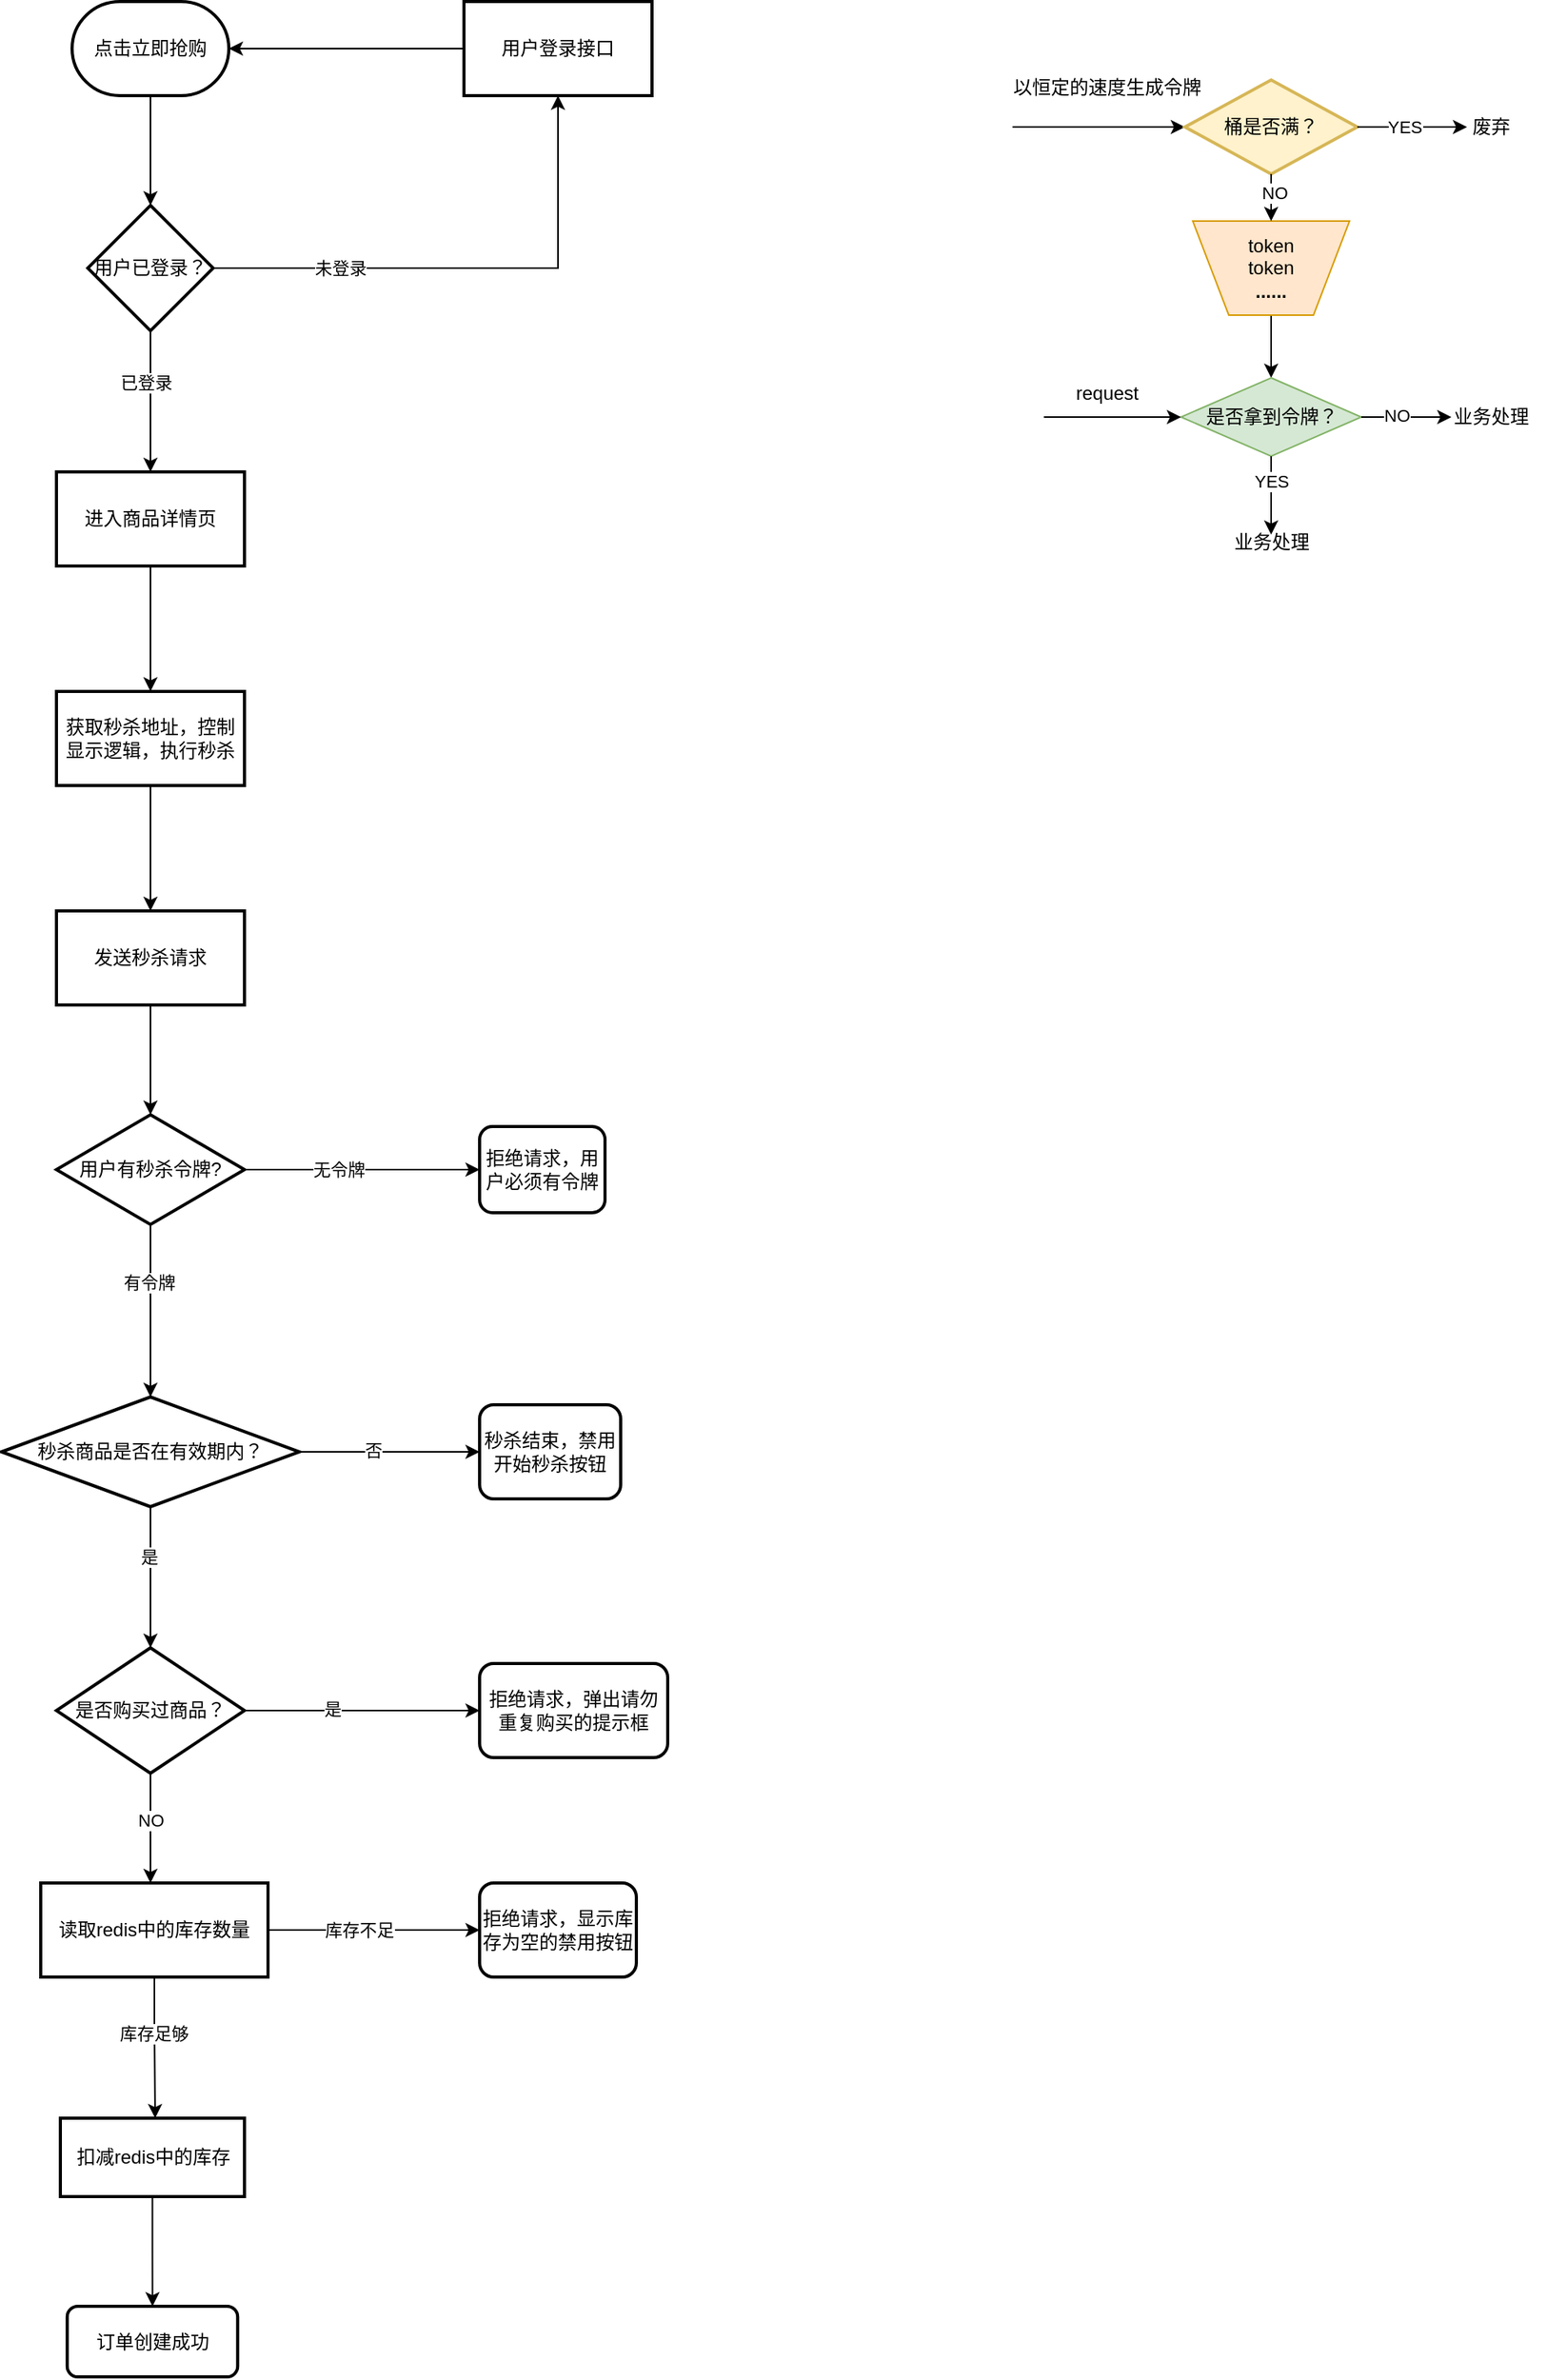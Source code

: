 <mxfile version="20.8.1" type="github">
  <diagram id="SfYL227m2gQ5KlGTOzU7" name="第 1 页">
    <mxGraphModel dx="1434" dy="830" grid="1" gridSize="10" guides="1" tooltips="1" connect="1" arrows="1" fold="1" page="1" pageScale="1" pageWidth="3300" pageHeight="4681" math="0" shadow="0">
      <root>
        <mxCell id="0" />
        <mxCell id="1" parent="0" />
        <mxCell id="JAwFecL3JbLE5yRRIegU-158" value="" style="edgeStyle=orthogonalEdgeStyle;rounded=0;orthogonalLoop=1;jettySize=auto;html=1;" parent="1" source="JAwFecL3JbLE5yRRIegU-1" target="JAwFecL3JbLE5yRRIegU-157" edge="1">
          <mxGeometry relative="1" as="geometry" />
        </mxCell>
        <mxCell id="JAwFecL3JbLE5yRRIegU-1" value="点击立即抢购" style="strokeWidth=2;html=1;shape=mxgraph.flowchart.terminator;whiteSpace=wrap;" parent="1" vertex="1">
          <mxGeometry x="460" y="40" width="100" height="60" as="geometry" />
        </mxCell>
        <mxCell id="JAwFecL3JbLE5yRRIegU-160" value="" style="edgeStyle=orthogonalEdgeStyle;rounded=0;orthogonalLoop=1;jettySize=auto;html=1;" parent="1" source="JAwFecL3JbLE5yRRIegU-157" target="JAwFecL3JbLE5yRRIegU-159" edge="1">
          <mxGeometry relative="1" as="geometry" />
        </mxCell>
        <mxCell id="JAwFecL3JbLE5yRRIegU-161" value="未登录" style="edgeLabel;html=1;align=center;verticalAlign=middle;resizable=0;points=[];" parent="JAwFecL3JbLE5yRRIegU-160" vertex="1" connectable="0">
          <mxGeometry x="-0.508" y="-2" relative="1" as="geometry">
            <mxPoint y="-2" as="offset" />
          </mxGeometry>
        </mxCell>
        <mxCell id="JAwFecL3JbLE5yRRIegU-166" value="" style="edgeStyle=orthogonalEdgeStyle;rounded=0;orthogonalLoop=1;jettySize=auto;html=1;" parent="1" source="JAwFecL3JbLE5yRRIegU-157" target="JAwFecL3JbLE5yRRIegU-165" edge="1">
          <mxGeometry relative="1" as="geometry" />
        </mxCell>
        <mxCell id="JAwFecL3JbLE5yRRIegU-167" value="已登录" style="edgeLabel;html=1;align=center;verticalAlign=middle;resizable=0;points=[];" parent="JAwFecL3JbLE5yRRIegU-166" vertex="1" connectable="0">
          <mxGeometry x="-0.267" y="-3" relative="1" as="geometry">
            <mxPoint as="offset" />
          </mxGeometry>
        </mxCell>
        <mxCell id="JAwFecL3JbLE5yRRIegU-157" value="用户已登录？" style="rhombus;whiteSpace=wrap;html=1;strokeWidth=2;" parent="1" vertex="1">
          <mxGeometry x="470" y="170" width="80" height="80" as="geometry" />
        </mxCell>
        <mxCell id="JAwFecL3JbLE5yRRIegU-159" value="用户登录接口" style="whiteSpace=wrap;html=1;strokeWidth=2;" parent="1" vertex="1">
          <mxGeometry x="710" y="40" width="120" height="60" as="geometry" />
        </mxCell>
        <mxCell id="JAwFecL3JbLE5yRRIegU-164" value="" style="endArrow=classic;html=1;rounded=0;exitX=0;exitY=0.5;exitDx=0;exitDy=0;entryX=1;entryY=0.5;entryDx=0;entryDy=0;entryPerimeter=0;" parent="1" source="JAwFecL3JbLE5yRRIegU-159" target="JAwFecL3JbLE5yRRIegU-1" edge="1">
          <mxGeometry width="50" height="50" relative="1" as="geometry">
            <mxPoint x="520" y="320" as="sourcePoint" />
            <mxPoint x="570" y="270" as="targetPoint" />
          </mxGeometry>
        </mxCell>
        <mxCell id="JAwFecL3JbLE5yRRIegU-170" value="" style="edgeStyle=orthogonalEdgeStyle;rounded=0;orthogonalLoop=1;jettySize=auto;html=1;" parent="1" source="JAwFecL3JbLE5yRRIegU-165" target="JAwFecL3JbLE5yRRIegU-169" edge="1">
          <mxGeometry relative="1" as="geometry" />
        </mxCell>
        <mxCell id="JAwFecL3JbLE5yRRIegU-165" value="进入商品详情页" style="whiteSpace=wrap;html=1;strokeWidth=2;" parent="1" vertex="1">
          <mxGeometry x="450" y="340" width="120" height="60" as="geometry" />
        </mxCell>
        <mxCell id="JAwFecL3JbLE5yRRIegU-172" value="" style="edgeStyle=orthogonalEdgeStyle;rounded=0;orthogonalLoop=1;jettySize=auto;html=1;" parent="1" source="JAwFecL3JbLE5yRRIegU-169" target="JAwFecL3JbLE5yRRIegU-171" edge="1">
          <mxGeometry relative="1" as="geometry" />
        </mxCell>
        <mxCell id="JAwFecL3JbLE5yRRIegU-169" value="获取秒杀地址，控制显示逻辑，执行秒杀" style="whiteSpace=wrap;html=1;strokeWidth=2;" parent="1" vertex="1">
          <mxGeometry x="450" y="480" width="120" height="60" as="geometry" />
        </mxCell>
        <mxCell id="JAwFecL3JbLE5yRRIegU-174" value="" style="edgeStyle=orthogonalEdgeStyle;rounded=0;orthogonalLoop=1;jettySize=auto;html=1;" parent="1" source="JAwFecL3JbLE5yRRIegU-171" target="JAwFecL3JbLE5yRRIegU-173" edge="1">
          <mxGeometry relative="1" as="geometry" />
        </mxCell>
        <mxCell id="JAwFecL3JbLE5yRRIegU-171" value="发送秒杀请求" style="whiteSpace=wrap;html=1;strokeWidth=2;" parent="1" vertex="1">
          <mxGeometry x="450" y="620" width="120" height="60" as="geometry" />
        </mxCell>
        <mxCell id="JAwFecL3JbLE5yRRIegU-176" value="" style="edgeStyle=orthogonalEdgeStyle;rounded=0;orthogonalLoop=1;jettySize=auto;html=1;" parent="1" source="JAwFecL3JbLE5yRRIegU-173" target="JAwFecL3JbLE5yRRIegU-175" edge="1">
          <mxGeometry relative="1" as="geometry" />
        </mxCell>
        <mxCell id="JAwFecL3JbLE5yRRIegU-177" value="无令牌" style="edgeLabel;html=1;align=center;verticalAlign=middle;resizable=0;points=[];" parent="JAwFecL3JbLE5yRRIegU-176" vertex="1" connectable="0">
          <mxGeometry x="-0.207" y="-3" relative="1" as="geometry">
            <mxPoint y="-3" as="offset" />
          </mxGeometry>
        </mxCell>
        <mxCell id="JAwFecL3JbLE5yRRIegU-179" value="" style="edgeStyle=orthogonalEdgeStyle;rounded=0;orthogonalLoop=1;jettySize=auto;html=1;" parent="1" source="JAwFecL3JbLE5yRRIegU-173" target="JAwFecL3JbLE5yRRIegU-178" edge="1">
          <mxGeometry relative="1" as="geometry">
            <Array as="points">
              <mxPoint x="510" y="850" />
              <mxPoint x="510" y="850" />
            </Array>
          </mxGeometry>
        </mxCell>
        <mxCell id="JAwFecL3JbLE5yRRIegU-180" value="有令牌" style="edgeLabel;html=1;align=center;verticalAlign=middle;resizable=0;points=[];" parent="JAwFecL3JbLE5yRRIegU-179" vertex="1" connectable="0">
          <mxGeometry x="-0.328" y="-1" relative="1" as="geometry">
            <mxPoint as="offset" />
          </mxGeometry>
        </mxCell>
        <mxCell id="JAwFecL3JbLE5yRRIegU-173" value="用户有秒杀令牌?" style="rhombus;whiteSpace=wrap;html=1;strokeWidth=2;" parent="1" vertex="1">
          <mxGeometry x="450" y="750" width="120" height="70" as="geometry" />
        </mxCell>
        <mxCell id="JAwFecL3JbLE5yRRIegU-175" value="拒绝请求，用户必须有令牌" style="rounded=1;whiteSpace=wrap;html=1;strokeWidth=2;" parent="1" vertex="1">
          <mxGeometry x="720" y="757.5" width="80" height="55" as="geometry" />
        </mxCell>
        <mxCell id="JAwFecL3JbLE5yRRIegU-182" value="" style="edgeStyle=orthogonalEdgeStyle;rounded=0;orthogonalLoop=1;jettySize=auto;html=1;" parent="1" source="JAwFecL3JbLE5yRRIegU-178" target="JAwFecL3JbLE5yRRIegU-181" edge="1">
          <mxGeometry relative="1" as="geometry" />
        </mxCell>
        <mxCell id="JAwFecL3JbLE5yRRIegU-183" value="否" style="edgeLabel;html=1;align=center;verticalAlign=middle;resizable=0;points=[];" parent="JAwFecL3JbLE5yRRIegU-182" vertex="1" connectable="0">
          <mxGeometry x="-0.19" y="1" relative="1" as="geometry">
            <mxPoint as="offset" />
          </mxGeometry>
        </mxCell>
        <mxCell id="JAwFecL3JbLE5yRRIegU-185" value="" style="edgeStyle=orthogonalEdgeStyle;rounded=0;orthogonalLoop=1;jettySize=auto;html=1;" parent="1" source="JAwFecL3JbLE5yRRIegU-178" edge="1">
          <mxGeometry relative="1" as="geometry">
            <mxPoint x="510" y="1090" as="targetPoint" />
          </mxGeometry>
        </mxCell>
        <mxCell id="JAwFecL3JbLE5yRRIegU-186" value="是" style="edgeLabel;html=1;align=center;verticalAlign=middle;resizable=0;points=[];" parent="JAwFecL3JbLE5yRRIegU-185" vertex="1" connectable="0">
          <mxGeometry x="-0.294" y="-1" relative="1" as="geometry">
            <mxPoint as="offset" />
          </mxGeometry>
        </mxCell>
        <mxCell id="JAwFecL3JbLE5yRRIegU-178" value="秒杀商品是否在有效期内？" style="rhombus;whiteSpace=wrap;html=1;strokeWidth=2;" parent="1" vertex="1">
          <mxGeometry x="415" y="930" width="190" height="70" as="geometry" />
        </mxCell>
        <mxCell id="JAwFecL3JbLE5yRRIegU-181" value="秒杀结束，禁用开始秒杀按钮" style="rounded=1;whiteSpace=wrap;html=1;strokeWidth=2;" parent="1" vertex="1">
          <mxGeometry x="720" y="935" width="90" height="60" as="geometry" />
        </mxCell>
        <mxCell id="JAwFecL3JbLE5yRRIegU-199" value="" style="edgeStyle=orthogonalEdgeStyle;rounded=0;orthogonalLoop=1;jettySize=auto;html=1;" parent="1" source="JAwFecL3JbLE5yRRIegU-190" target="JAwFecL3JbLE5yRRIegU-198" edge="1">
          <mxGeometry relative="1" as="geometry" />
        </mxCell>
        <mxCell id="JAwFecL3JbLE5yRRIegU-200" value="是" style="edgeLabel;html=1;align=center;verticalAlign=middle;resizable=0;points=[];" parent="JAwFecL3JbLE5yRRIegU-199" vertex="1" connectable="0">
          <mxGeometry x="-0.263" y="1" relative="1" as="geometry">
            <mxPoint as="offset" />
          </mxGeometry>
        </mxCell>
        <mxCell id="JAwFecL3JbLE5yRRIegU-190" value="是否购买过商品？" style="strokeWidth=2;html=1;shape=mxgraph.flowchart.decision;whiteSpace=wrap;" parent="1" vertex="1">
          <mxGeometry x="450" y="1090" width="120" height="80" as="geometry" />
        </mxCell>
        <mxCell id="JAwFecL3JbLE5yRRIegU-191" value="" style="edgeStyle=orthogonalEdgeStyle;rounded=0;orthogonalLoop=1;jettySize=auto;html=1;" parent="1" source="JAwFecL3JbLE5yRRIegU-193" target="JAwFecL3JbLE5yRRIegU-194" edge="1">
          <mxGeometry relative="1" as="geometry" />
        </mxCell>
        <mxCell id="JAwFecL3JbLE5yRRIegU-192" value="库存不足" style="edgeLabel;html=1;align=center;verticalAlign=middle;resizable=0;points=[];" parent="JAwFecL3JbLE5yRRIegU-191" vertex="1" connectable="0">
          <mxGeometry x="-0.231" y="2" relative="1" as="geometry">
            <mxPoint x="6" y="2" as="offset" />
          </mxGeometry>
        </mxCell>
        <mxCell id="JAwFecL3JbLE5yRRIegU-202" value="" style="edgeStyle=orthogonalEdgeStyle;rounded=0;orthogonalLoop=1;jettySize=auto;html=1;" parent="1" source="JAwFecL3JbLE5yRRIegU-193" target="JAwFecL3JbLE5yRRIegU-201" edge="1">
          <mxGeometry relative="1" as="geometry">
            <Array as="points">
              <mxPoint x="513" y="1330" />
              <mxPoint x="513" y="1330" />
            </Array>
          </mxGeometry>
        </mxCell>
        <mxCell id="JAwFecL3JbLE5yRRIegU-203" value="库存足够" style="edgeLabel;html=1;align=center;verticalAlign=middle;resizable=0;points=[];" parent="JAwFecL3JbLE5yRRIegU-202" vertex="1" connectable="0">
          <mxGeometry x="-0.189" y="-1" relative="1" as="geometry">
            <mxPoint as="offset" />
          </mxGeometry>
        </mxCell>
        <mxCell id="JAwFecL3JbLE5yRRIegU-193" value="读取redis中的库存数量" style="whiteSpace=wrap;html=1;strokeWidth=2;" parent="1" vertex="1">
          <mxGeometry x="440" y="1240" width="145" height="60" as="geometry" />
        </mxCell>
        <mxCell id="JAwFecL3JbLE5yRRIegU-194" value="拒绝请求，显示库存为空的禁用按钮" style="rounded=1;whiteSpace=wrap;html=1;strokeWidth=2;" parent="1" vertex="1">
          <mxGeometry x="720" y="1240" width="100" height="60" as="geometry" />
        </mxCell>
        <mxCell id="JAwFecL3JbLE5yRRIegU-195" style="edgeStyle=orthogonalEdgeStyle;rounded=0;orthogonalLoop=1;jettySize=auto;html=1;exitX=0.5;exitY=1;exitDx=0;exitDy=0;" parent="1" source="JAwFecL3JbLE5yRRIegU-194" target="JAwFecL3JbLE5yRRIegU-194" edge="1">
          <mxGeometry relative="1" as="geometry" />
        </mxCell>
        <mxCell id="JAwFecL3JbLE5yRRIegU-196" value="" style="endArrow=classic;html=1;rounded=0;exitX=0.5;exitY=1;exitDx=0;exitDy=0;exitPerimeter=0;" parent="1" source="JAwFecL3JbLE5yRRIegU-190" edge="1">
          <mxGeometry width="50" height="50" relative="1" as="geometry">
            <mxPoint x="420" y="1230" as="sourcePoint" />
            <mxPoint x="510" y="1240" as="targetPoint" />
          </mxGeometry>
        </mxCell>
        <mxCell id="DokdKoMC5MP2iIPHENFu-1" value="NO" style="edgeLabel;html=1;align=center;verticalAlign=middle;resizable=0;points=[];" vertex="1" connectable="0" parent="JAwFecL3JbLE5yRRIegU-196">
          <mxGeometry x="-0.411" y="3" relative="1" as="geometry">
            <mxPoint x="-3" y="9" as="offset" />
          </mxGeometry>
        </mxCell>
        <mxCell id="JAwFecL3JbLE5yRRIegU-198" value="拒绝请求，弹出请勿重复购买的提示框" style="rounded=1;whiteSpace=wrap;html=1;strokeWidth=2;" parent="1" vertex="1">
          <mxGeometry x="720" y="1100" width="120" height="60" as="geometry" />
        </mxCell>
        <mxCell id="JAwFecL3JbLE5yRRIegU-205" value="" style="edgeStyle=orthogonalEdgeStyle;rounded=0;orthogonalLoop=1;jettySize=auto;html=1;" parent="1" source="JAwFecL3JbLE5yRRIegU-201" target="JAwFecL3JbLE5yRRIegU-204" edge="1">
          <mxGeometry relative="1" as="geometry" />
        </mxCell>
        <mxCell id="JAwFecL3JbLE5yRRIegU-201" value="扣减redis中的库存" style="whiteSpace=wrap;html=1;strokeWidth=2;" parent="1" vertex="1">
          <mxGeometry x="452.5" y="1390" width="117.5" height="50" as="geometry" />
        </mxCell>
        <mxCell id="JAwFecL3JbLE5yRRIegU-204" value="订单创建成功" style="rounded=1;whiteSpace=wrap;html=1;strokeWidth=2;" parent="1" vertex="1">
          <mxGeometry x="456.88" y="1510" width="108.75" height="45" as="geometry" />
        </mxCell>
        <mxCell id="DokdKoMC5MP2iIPHENFu-2" value="" style="endArrow=classic;html=1;rounded=0;" edge="1" parent="1">
          <mxGeometry width="50" height="50" relative="1" as="geometry">
            <mxPoint x="1060" y="120" as="sourcePoint" />
            <mxPoint x="1170" y="120" as="targetPoint" />
          </mxGeometry>
        </mxCell>
        <mxCell id="DokdKoMC5MP2iIPHENFu-3" value="以恒定的速度生成令牌" style="text;html=1;align=center;verticalAlign=middle;resizable=0;points=[];autosize=1;strokeColor=none;fillColor=none;" vertex="1" parent="1">
          <mxGeometry x="1050" y="80" width="140" height="30" as="geometry" />
        </mxCell>
        <mxCell id="DokdKoMC5MP2iIPHENFu-4" value="桶是否满？" style="strokeWidth=2;html=1;shape=mxgraph.flowchart.decision;whiteSpace=wrap;fillColor=#fff2cc;strokeColor=#d6b656;" vertex="1" parent="1">
          <mxGeometry x="1170" y="90" width="110" height="60" as="geometry" />
        </mxCell>
        <mxCell id="DokdKoMC5MP2iIPHENFu-5" value="" style="endArrow=classic;html=1;rounded=0;exitX=1;exitY=0.5;exitDx=0;exitDy=0;exitPerimeter=0;" edge="1" parent="1" source="DokdKoMC5MP2iIPHENFu-4">
          <mxGeometry width="50" height="50" relative="1" as="geometry">
            <mxPoint x="1300" y="130" as="sourcePoint" />
            <mxPoint x="1350" y="120" as="targetPoint" />
          </mxGeometry>
        </mxCell>
        <mxCell id="DokdKoMC5MP2iIPHENFu-6" value="YES" style="edgeLabel;html=1;align=center;verticalAlign=middle;resizable=0;points=[];" vertex="1" connectable="0" parent="DokdKoMC5MP2iIPHENFu-5">
          <mxGeometry x="-0.33" y="-2" relative="1" as="geometry">
            <mxPoint x="6" y="-2" as="offset" />
          </mxGeometry>
        </mxCell>
        <mxCell id="DokdKoMC5MP2iIPHENFu-7" value="废弃" style="text;html=1;align=center;verticalAlign=middle;resizable=0;points=[];autosize=1;strokeColor=none;fillColor=none;" vertex="1" parent="1">
          <mxGeometry x="1340" y="105" width="50" height="30" as="geometry" />
        </mxCell>
        <mxCell id="DokdKoMC5MP2iIPHENFu-8" value="" style="edgeStyle=orthogonalEdgeStyle;rounded=0;orthogonalLoop=1;jettySize=auto;html=1;" edge="1" parent="1" source="DokdKoMC5MP2iIPHENFu-9">
          <mxGeometry relative="1" as="geometry">
            <mxPoint x="1225" y="280" as="targetPoint" />
          </mxGeometry>
        </mxCell>
        <mxCell id="DokdKoMC5MP2iIPHENFu-9" value="token&lt;br&gt;token&lt;br&gt;&lt;b&gt;......&lt;/b&gt;" style="verticalLabelPosition=middle;verticalAlign=middle;html=1;shape=trapezoid;perimeter=trapezoidPerimeter;whiteSpace=wrap;size=0.23;arcSize=10;flipV=1;labelPosition=center;align=center;fillColor=#ffe6cc;strokeColor=#d79b00;" vertex="1" parent="1">
          <mxGeometry x="1175" y="180" width="100" height="60" as="geometry" />
        </mxCell>
        <mxCell id="DokdKoMC5MP2iIPHENFu-10" value="" style="endArrow=classic;html=1;rounded=0;entryX=0.5;entryY=0;entryDx=0;entryDy=0;" edge="1" parent="1" source="DokdKoMC5MP2iIPHENFu-4" target="DokdKoMC5MP2iIPHENFu-9">
          <mxGeometry width="50" height="50" relative="1" as="geometry">
            <mxPoint x="1250" y="190" as="sourcePoint" />
            <mxPoint x="1300" y="140" as="targetPoint" />
            <Array as="points">
              <mxPoint x="1225" y="170" />
            </Array>
          </mxGeometry>
        </mxCell>
        <mxCell id="DokdKoMC5MP2iIPHENFu-11" value="NO" style="edgeLabel;html=1;align=center;verticalAlign=middle;resizable=0;points=[];" vertex="1" connectable="0" parent="DokdKoMC5MP2iIPHENFu-10">
          <mxGeometry x="-0.237" y="2" relative="1" as="geometry">
            <mxPoint as="offset" />
          </mxGeometry>
        </mxCell>
        <mxCell id="DokdKoMC5MP2iIPHENFu-12" value="是否拿到令牌？" style="rhombus;whiteSpace=wrap;html=1;fillColor=#d5e8d4;strokeColor=#82b366;arcSize=10;" vertex="1" parent="1">
          <mxGeometry x="1167.5" y="280" width="115" height="50" as="geometry" />
        </mxCell>
        <mxCell id="DokdKoMC5MP2iIPHENFu-13" value="" style="endArrow=classic;html=1;rounded=0;entryX=0;entryY=0.5;entryDx=0;entryDy=0;" edge="1" parent="1" target="DokdKoMC5MP2iIPHENFu-12">
          <mxGeometry width="50" height="50" relative="1" as="geometry">
            <mxPoint x="1080" y="305" as="sourcePoint" />
            <mxPoint x="1130" y="280" as="targetPoint" />
          </mxGeometry>
        </mxCell>
        <mxCell id="DokdKoMC5MP2iIPHENFu-14" value="request" style="text;html=1;align=center;verticalAlign=middle;resizable=0;points=[];autosize=1;strokeColor=none;fillColor=none;" vertex="1" parent="1">
          <mxGeometry x="1090" y="275" width="60" height="30" as="geometry" />
        </mxCell>
        <mxCell id="DokdKoMC5MP2iIPHENFu-15" value="" style="endArrow=classic;html=1;rounded=0;exitX=1;exitY=0.5;exitDx=0;exitDy=0;" edge="1" parent="1" source="DokdKoMC5MP2iIPHENFu-12">
          <mxGeometry width="50" height="50" relative="1" as="geometry">
            <mxPoint x="1290" y="310" as="sourcePoint" />
            <mxPoint x="1340" y="305" as="targetPoint" />
          </mxGeometry>
        </mxCell>
        <mxCell id="DokdKoMC5MP2iIPHENFu-16" value="NO" style="edgeLabel;html=1;align=center;verticalAlign=middle;resizable=0;points=[];" vertex="1" connectable="0" parent="DokdKoMC5MP2iIPHENFu-15">
          <mxGeometry x="-0.23" y="1" relative="1" as="geometry">
            <mxPoint as="offset" />
          </mxGeometry>
        </mxCell>
        <mxCell id="DokdKoMC5MP2iIPHENFu-17" value="业务处理" style="text;html=1;align=center;verticalAlign=middle;resizable=0;points=[];autosize=1;strokeColor=none;fillColor=none;" vertex="1" parent="1">
          <mxGeometry x="1330" y="290" width="70" height="30" as="geometry" />
        </mxCell>
        <mxCell id="DokdKoMC5MP2iIPHENFu-18" value="" style="endArrow=classic;html=1;rounded=0;exitX=0.5;exitY=1;exitDx=0;exitDy=0;" edge="1" parent="1" source="DokdKoMC5MP2iIPHENFu-12">
          <mxGeometry width="50" height="50" relative="1" as="geometry">
            <mxPoint x="1210" y="380" as="sourcePoint" />
            <mxPoint x="1225" y="380" as="targetPoint" />
          </mxGeometry>
        </mxCell>
        <mxCell id="DokdKoMC5MP2iIPHENFu-19" value="YES" style="edgeLabel;html=1;align=center;verticalAlign=middle;resizable=0;points=[];" vertex="1" connectable="0" parent="DokdKoMC5MP2iIPHENFu-18">
          <mxGeometry x="-0.37" relative="1" as="geometry">
            <mxPoint as="offset" />
          </mxGeometry>
        </mxCell>
        <mxCell id="DokdKoMC5MP2iIPHENFu-20" value="业务处理" style="text;html=1;align=center;verticalAlign=middle;resizable=0;points=[];autosize=1;strokeColor=none;fillColor=none;" vertex="1" parent="1">
          <mxGeometry x="1190" y="370" width="70" height="30" as="geometry" />
        </mxCell>
      </root>
    </mxGraphModel>
  </diagram>
</mxfile>
